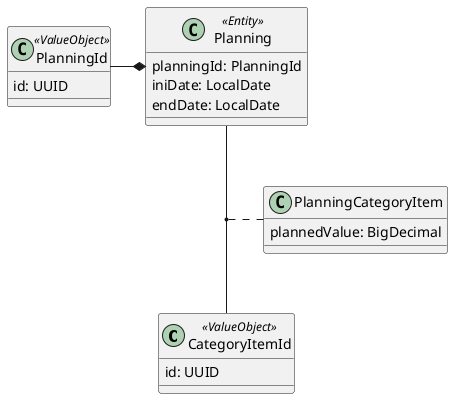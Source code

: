 @startuml
class CategoryItemId<<ValueObject>>{
  id: UUID
}
class Planning<<Entity>> {
  planningId: PlanningId
  iniDate: LocalDate
  endDate: LocalDate
}
class PlanningId<<ValueObject>>{
  id: UUID
}
class PlanningCategoryItem {
  plannedValue: BigDecimal
}

(Planning, CategoryItemId) . PlanningCategoryItem
PlanningId -* Planning
@enduml
